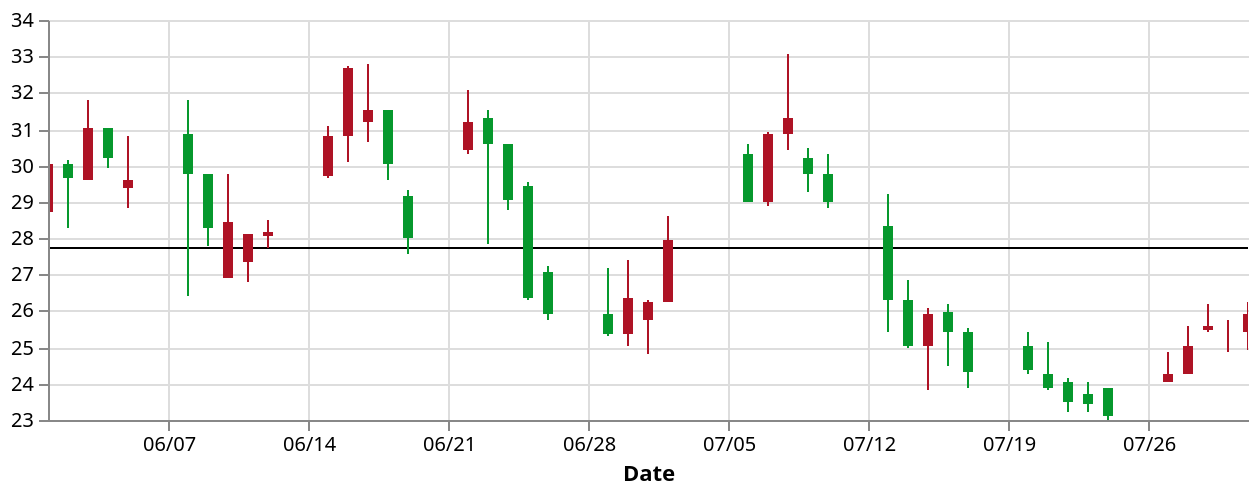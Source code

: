 {
    "$schema": "http://vega.github.io/schema/vega/v3.0.json",
    "autosize": "pad",
    "padding": 5,
    "encode": {
        "update": {
            "fill": {
                "value": "transparent"
            }
        }
    },
    "data": [
        {
            "name": "source_0",
            "values": [
                {
                    "date": "01-Jun-2009",
                    "open": 28.7,
                    "high": 30.05,
                    "low": 28.45,
                    "close": 30.04,
                    "signal": "short",
                    "ret": -4.89396411092985
                },
                {
                    "date": "02-Jun-2009",
                    "open": 30.04,
                    "high": 30.13,
                    "low": 28.3,
                    "close": 29.63,
                    "signal": "short",
                    "ret": -0.322580645161295
                },
                {
                    "date": "03-Jun-2009",
                    "open": 29.62,
                    "high": 31.79,
                    "low": 29.62,
                    "close": 31.02,
                    "signal": "short",
                    "ret": 3.68663594470045
                },
                {
                    "date": "04-Jun-2009",
                    "open": 31.02,
                    "high": 31.02,
                    "low": 29.92,
                    "close": 30.18,
                    "signal": "short",
                    "ret": 4.51010886469673
                },
                {
                    "date": "05-Jun-2009",
                    "open": 29.39,
                    "high": 30.81,
                    "low": 28.85,
                    "close": 29.62,
                    "signal": "short",
                    "ret": 6.08424336973478
                },
                {
                    "date": "08-Jun-2009",
                    "open": 30.84,
                    "high": 31.82,
                    "low": 26.41,
                    "close": 29.77,
                    "signal": "short",
                    "ret": 1.2539184952978
                },
                {
                    "date": "09-Jun-2009",
                    "open": 29.77,
                    "high": 29.77,
                    "low": 27.79,
                    "close": 28.27,
                    "signal": "short",
                    "ret": -5.02431118314424
                },
                {
                    "date": "10-Jun-2009",
                    "open": 26.9,
                    "high": 29.74,
                    "low": 26.9,
                    "close": 28.46,
                    "signal": "short",
                    "ret": -5.46623794212217
                },
                {
                    "date": "11-Jun-2009",
                    "open": 27.36,
                    "high": 28.11,
                    "low": 26.81,
                    "close": 28.11,
                    "signal": "short",
                    "ret": -8.3743842364532
                },
                {
                    "date": "12-Jun-2009",
                    "open": 28.08,
                    "high": 28.5,
                    "low": 27.73,
                    "close": 28.15,
                    "signal": "short",
                    "ret": -5.52763819095477
                },
                {
                    "date": "15-Jun-2009",
                    "open": 29.7,
                    "high": 31.09,
                    "low": 29.64,
                    "close": 30.81,
                    "signal": "long",
                    "ret": 3.4920634920635
                },
                {
                    "date": "16-Jun-2009",
                    "open": 30.81,
                    "high": 32.75,
                    "low": 30.07,
                    "close": 32.68,
                    "signal": "short",
                    "ret": 0.155038759689914
                },
                {
                    "date": "17-Jun-2009",
                    "open": 31.19,
                    "high": 32.77,
                    "low": 30.64,
                    "close": 31.54,
                    "signal": "short",
                    "ret": 5.82822085889571
                },
                {
                    "date": "18-Jun-2009",
                    "open": 31.54,
                    "high": 31.54,
                    "low": 29.6,
                    "close": 30.03,
                    "signal": "short",
                    "ret": 8.17610062893082
                },
                {
                    "date": "19-Jun-2009",
                    "open": 29.16,
                    "high": 29.32,
                    "low": 27.56,
                    "close": 27.99,
                    "signal": "short",
                    "ret": 8.59872611464968
                },
                {
                    "date": "22-Jun-2009",
                    "open": 30.4,
                    "high": 32.05,
                    "low": 30.3,
                    "close": 31.17,
                    "signal": "short",
                    "ret": 15.4907975460123
                },
                {
                    "date": "23-Jun-2009",
                    "open": 31.3,
                    "high": 31.54,
                    "low": 27.83,
                    "close": 30.58,
                    "signal": "short",
                    "ret": 11.7370892018779
                },
                {
                    "date": "24-Jun-2009",
                    "open": 30.58,
                    "high": 30.58,
                    "low": 28.79,
                    "close": 29.05,
                    "signal": "long",
                    "ret": -10.4234527687296
                },
                {
                    "date": "25-Jun-2009",
                    "open": 29.45,
                    "high": 29.56,
                    "low": 26.3,
                    "close": 26.36,
                    "signal": "long",
                    "ret": 0
                },
                {
                    "date": "26-Jun-2009",
                    "open": 27.09,
                    "high": 27.22,
                    "low": 25.76,
                    "close": 25.93,
                    "signal": "long",
                    "ret": 0
                },
                {
                    "date": "29-Jun-2009",
                    "open": 25.93,
                    "high": 27.18,
                    "low": 25.29,
                    "close": 25.35,
                    "signal": "long",
                    "ret": 5.26315789473684
                },
                {
                    "date": "30-Jun-2009",
                    "open": 25.36,
                    "high": 27.38,
                    "low": 25.02,
                    "close": 26.35,
                    "signal": "long",
                    "ret": 6.73758865248228
                },
                {
                    "date": "01-Jul-2009",
                    "open": 25.73,
                    "high": 26.31,
                    "low": 24.8,
                    "close": 26.22,
                    "signal": "long",
                    "ret": 7.83645655877341
                },
                {
                    "date": "02-Jul-2009",
                    "open": 26.22,
                    "high": 28.62,
                    "low": 26.22,
                    "close": 27.95,
                    "signal": "long",
                    "ret": 2.76422764227643
                },
                {
                    "date": "06-Jul-2009",
                    "open": 30.32,
                    "high": 30.6,
                    "low": 28.99,
                    "close": 29,
                    "signal": "short",
                    "ret": -2.14521452145214
                },
                {
                    "date": "07-Jul-2009",
                    "open": 29,
                    "high": 30.94,
                    "low": 28.9,
                    "close": 30.85,
                    "signal": "short",
                    "ret": 3.03514376996805
                },
                {
                    "date": "08-Jul-2009",
                    "open": 30.85,
                    "high": 33.05,
                    "low": 30.43,
                    "close": 31.3,
                    "signal": "short",
                    "ret": 5.68720379146919
                },
                {
                    "date": "09-Jul-2009",
                    "open": 30.23,
                    "high": 30.49,
                    "low": 29.28,
                    "close": 29.78,
                    "signal": "short",
                    "ret": 8.22784810126583
                },
                {
                    "date": "10-Jul-2009",
                    "open": 29.78,
                    "high": 30.34,
                    "low": 28.82,
                    "close": 29.02,
                    "signal": "short",
                    "ret": 8.64779874213836
                },
                {
                    "date": "13-Jul-2009",
                    "open": 28.36,
                    "high": 29.24,
                    "low": 25.42,
                    "close": 26.31,
                    "signal": "short",
                    "ret": 7.32899022801303
                },
                {
                    "date": "14-Jul-2009",
                    "open": 26.31,
                    "high": 26.84,
                    "low": 24.99,
                    "close": 25.02,
                    "signal": "short",
                    "ret": 7.30897009966778
                },
                {
                    "date": "15-Jul-2009",
                    "open": 25.05,
                    "high": 26.06,
                    "low": 23.83,
                    "close": 25.89,
                    "signal": "neutral",
                    "ret": 0
                },
                {
                    "date": "16-Jul-2009",
                    "open": 25.96,
                    "high": 26.18,
                    "low": 24.51,
                    "close": 25.42,
                    "signal": "long",
                    "ret": -9.82758620689656
                },
                {
                    "date": "17-Jul-2009",
                    "open": 25.42,
                    "high": 25.55,
                    "low": 23.88,
                    "close": 24.34,
                    "signal": "long",
                    "ret": -10.8433734939759
                },
                {
                    "date": "20-Jul-2009",
                    "open": 25.06,
                    "high": 25.42,
                    "low": 24.26,
                    "close": 24.4,
                    "signal": "long",
                    "ret": -7.55711775043936
                },
                {
                    "date": "21-Jul-2009",
                    "open": 24.28,
                    "high": 25.14,
                    "low": 23.81,
                    "close": 23.87,
                    "signal": "long",
                    "ret": -2.5089605734767
                },
                {
                    "date": "22-Jul-2009",
                    "open": 24.05,
                    "high": 24.14,
                    "low": 23.24,
                    "close": 23.47,
                    "signal": "long",
                    "ret": 0.915750915750916
                },
                {
                    "date": "23-Jul-2009",
                    "open": 23.71,
                    "high": 24.05,
                    "low": 23.21,
                    "close": 23.43,
                    "signal": "long",
                    "ret": 2.47148288973383
                },
                {
                    "date": "24-Jul-2009",
                    "open": 23.87,
                    "high": 23.87,
                    "low": 23,
                    "close": 23.09,
                    "signal": "long",
                    "ret": 4.22264875239922
                },
                {
                    "date": "27-Jul-2009",
                    "open": 24.06,
                    "high": 24.86,
                    "low": 24.02,
                    "close": 24.28,
                    "signal": "long",
                    "ret": -0.189393939393929
                },
                {
                    "date": "28-Jul-2009",
                    "open": 24.28,
                    "high": 25.61,
                    "low": 24.28,
                    "close": 25.01,
                    "signal": "long",
                    "ret": -4.37956204379562
                },
                {
                    "date": "29-Jul-2009",
                    "open": 25.47,
                    "high": 26.18,
                    "low": 25.41,
                    "close": 25.61,
                    "signal": "long",
                    "ret": -4.48504983388705
                },
                {
                    "date": "30-Jul-2009",
                    "open": 25.4,
                    "high": 25.76,
                    "low": 24.85,
                    "close": 25.4,
                    "signal": "long",
                    "ret": -1.70357751277683
                },
                {
                    "date": "31-Jul-2009",
                    "open": 25.4,
                    "high": 26.22,
                    "low": 24.93,
                    "close": 25.92,
                    "signal": "short",
                    "ret": 5.06756756756757
                }
            ],
            "format": {
                "type": "json"
            },
            "transform": [
                {
                    "type": "formula",
                    "expr": "datum.open > datum.close",
                    "as": "isIncrease"
                },
                {
                    "type": "formula",
                    "expr": "(datum.open + datum.close)/2",
                    "as": "mid"
                }
            ]
        },
        {
            "name": "data_0",
            "source": "source_0",
            "transform": [
                {
                    "type": "formula",
                    "expr": "toNumber(datum[\"mid\"])",
                    "as": "mid"
                },
                {
                    "type": "filter",
                    "expr": "datum[\"mid\"] !== null && !isNaN(datum[\"mid\"])"
                },
                {
                    "type": "aggregate",
                    "groupby": [],
                    "ops": [
                        "mean"
                    ],
                    "fields": [
                        "mid"
                    ],
                    "as": [
                        "mean_mid"
                    ]
                }
            ]
        },
        {
            "name": "data_1",
            "source": "source_0",
            "transform": [
                {
                    "type": "formula",
                    "expr": "toDate(datum[\"date\"])",
                    "as": "date"
                },
                {
                    "type": "formula",
                    "expr": "toNumber(datum[\"low\"])",
                    "as": "low"
                },
                {
                    "type": "formula",
                    "expr": "toNumber(datum[\"high\"])",
                    "as": "high"
                },
                {
                    "type": "filter",
                    "expr": "datum[\"date\"] !== null && !isNaN(datum[\"date\"]) && datum[\"low\"] !== null && !isNaN(datum[\"low\"]) && datum[\"high\"] !== null && !isNaN(datum[\"high\"])"
                },
                {
                    "type": "formula",
                    "as": "yearmonthdate_date",
                    "expr": "datetime(year(datum[\"date\"]), month(datum[\"date\"]), date(datum[\"date\"]), 0, 0, 0, 0)"
                }
            ]
        },
        {
            "name": "data_2",
            "source": "source_0",
            "transform": [
                {
                    "type": "formula",
                    "expr": "toDate(datum[\"date\"])",
                    "as": "date"
                },
                {
                    "type": "formula",
                    "expr": "toNumber(datum[\"open\"])",
                    "as": "open"
                },
                {
                    "type": "formula",
                    "expr": "toNumber(datum[\"close\"])",
                    "as": "close"
                },
                {
                    "type": "filter",
                    "expr": "datum[\"date\"] !== null && !isNaN(datum[\"date\"]) && datum[\"open\"] !== null && !isNaN(datum[\"open\"]) && datum[\"close\"] !== null && !isNaN(datum[\"close\"])"
                },
                {
                    "type": "formula",
                    "as": "yearmonthdate_date",
                    "expr": "datetime(year(datum[\"date\"]), month(datum[\"date\"]), date(datum[\"date\"]), 0, 0, 0, 0)"
                }
            ]
        }
    ],
    "signals": [
        {
            "name": "width",
            "update": "max(layer_0_width, layer_1_width, layer_2_width)"
        },
        {
            "name": "height",
            "update": "max(layer_0_height, layer_1_height, layer_2_height)"
        },
        {
            "name": "layer_0_width",
            "update": "600"
        },
        {
            "name": "layer_0_height",
            "update": "200"
        },
        {
            "name": "layer_1_width",
            "update": "600"
        },
        {
            "name": "layer_1_height",
            "update": "200"
        },
        {
            "name": "layer_2_width",
            "update": "600"
        },
        {
            "name": "layer_2_height",
            "update": "200"
        }
    ],
    "marks": [
        {
            "name": "layer_0_marks",
            "type": "rule",
            "from": {
                "data": "data_0"
            },
            "encode": {
                "update": {
                    "x": {
                        "value": 0
                    },
                    "y": {
                        "scale": "y",
                        "field": "mean_mid"
                    },
                    "x2": {
                        "field": {
                            "group": "width"
                        }
                    },
                    "stroke": {
                        "value": "fff"
                    }
                }
            },
            "clip": true
        },
        {
            "name": "layer_1_marks",
            "type": "rule",
            "from": {
                "data": "data_1"
            },
            "encode": {
                "update": {
                    "x": {
                        "scale": "x",
                        "field": "yearmonthdate_date"
                    },
                    "y": {
                        "scale": "y",
                        "field": "low"
                    },
                    "y2": {
                        "scale": "y",
                        "field": "high"
                    },
                    "stroke": {
                        "scale": "color",
                        "field": "isIncrease"
                    }
                }
            },
            "clip": true
        },
        {
            "name": "layer_2_marks",
            "type": "rect",
            "role": "bar",
            "from": {
                "data": "data_2"
            },
            "encode": {
                "update": {
                    "xc": {
                        "scale": "x",
                        "field": "yearmonthdate_date"
                    },
                    "width": {
                        "value": 5
                    },
                    "y": {
                        "scale": "y",
                        "field": "open"
                    },
                    "y2": {
                        "scale": "y",
                        "field": "close"
                    },
                    "fill": {
                        "scale": "color",
                        "field": "isIncrease"
                    }
                }
            },
            "clip": true
        }
    ],
    "scales": [
        {
            "name": "y",
            "type": "linear",
            "domain": {
                "fields": [
                    {
                        "data": "data_0",
                        "field": "mean_mid"
                    },
                    {
                        "data": "data_1",
                        "field": "low"
                    },
                    {
                        "data": "data_1",
                        "field": "high"
                    },
                    {
                        "data": "data_2",
                        "field": "open"
                    },
                    {
                        "data": "data_2",
                        "field": "close"
                    }
                ],
                "sort": true
            },
            "range": [
                200,
                0
            ],
            "zero": false,
            "round": true,
            "nice": true
        },
        {
            "name": "x",
            "type": "time",
            "domain": {
                "fields": [
                    {
                        "data": "data_1",
                        "field": "yearmonthdate_date"
                    },
                    {
                        "data": "data_2",
                        "field": "yearmonthdate_date"
                    }
                ],
                "sort": true
            },
            "range": [
                0,
                600
            ],
            "round": true,
            "nice": "day"
        },
        {
            "name": "color",
            "type": "ordinal",
            "domain": {
                "fields": [
                    {
                        "data": "data_1",
                        "field": "isIncrease"
                    },
                    {
                        "data": "data_2",
                        "field": "isIncrease"
                    }
                ],
                "sort": true
            },
            "range": [
                "#ae1325",
                "#06982d"
            ]
        }
    ],
    "axes": [
        {
            "scale": "x",
            "orient": "bottom",
            "tickCount": 5,
            "title": "Date",
            "zindex": 1,
            "encode": {
                "labels": {
                    "update": {
                        "text": {
                            "signal": "timeFormat(datum.value, '%m/%d')"
                        },
                        "angle": {
                            "value": 0
                        }
                    }
                }
            }
        },
        {
            "scale": "x",
            "domain": false,
            "grid": true,
            "labels": false,
            "orient": "bottom",
            "tickCount": 5,
            "ticks": false,
            "zindex": 0,
            "gridScale": "y"
        },
        {
            "scale": "y",
            "format": "s",
            "orient": "left",
            "title": null,
            "zindex": 1
        },
        {
            "scale": "y",
            "domain": false,
            "format": "s",
            "grid": true,
            "labels": false,
            "orient": "left",
            "ticks": false,
            "zindex": 0
        }
    ]
}